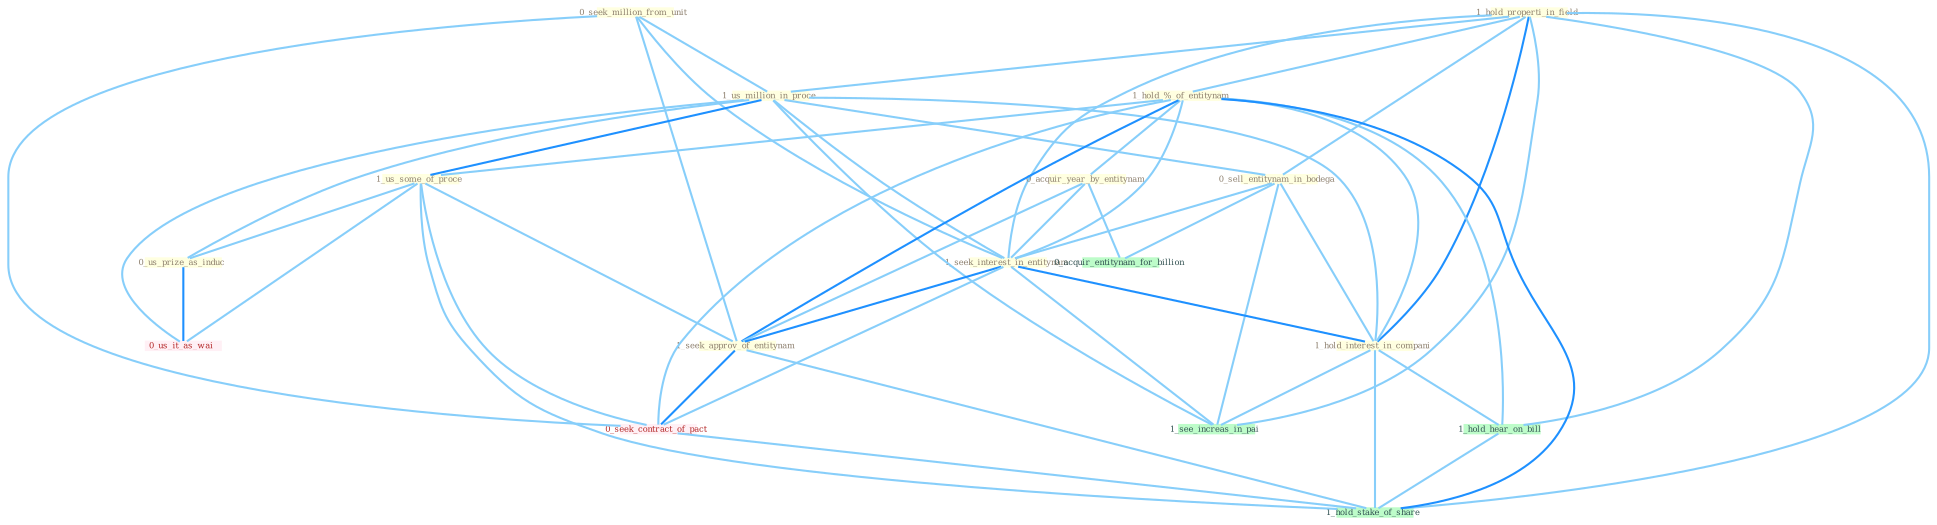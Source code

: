 Graph G{ 
    node
    [shape=polygon,style=filled,width=.5,height=.06,color="#BDFCC9",fixedsize=true,fontsize=4,
    fontcolor="#2f4f4f"];
    {node
    [color="#ffffe0", fontcolor="#8b7d6b"] "0_seek_million_from_unit " "1_hold_properti_in_field " "1_us_million_in_proce " "1_hold_%_of_entitynam " "0_acquir_year_by_entitynam " "0_sell_entitynam_in_bodega " "1_us_some_of_proce " "1_seek_interest_in_entitynam " "1_seek_approv_of_entitynam " "1_hold_interest_in_compani " "0_us_prize_as_induc "}
{node [color="#fff0f5", fontcolor="#b22222"] "0_seek_contract_of_pact " "0_us_it_as_wai "}
edge [color="#B0E2FF"];

	"0_seek_million_from_unit " -- "1_us_million_in_proce " [w="1", color="#87cefa" ];
	"0_seek_million_from_unit " -- "1_seek_interest_in_entitynam " [w="1", color="#87cefa" ];
	"0_seek_million_from_unit " -- "1_seek_approv_of_entitynam " [w="1", color="#87cefa" ];
	"0_seek_million_from_unit " -- "0_seek_contract_of_pact " [w="1", color="#87cefa" ];
	"1_hold_properti_in_field " -- "1_us_million_in_proce " [w="1", color="#87cefa" ];
	"1_hold_properti_in_field " -- "1_hold_%_of_entitynam " [w="1", color="#87cefa" ];
	"1_hold_properti_in_field " -- "0_sell_entitynam_in_bodega " [w="1", color="#87cefa" ];
	"1_hold_properti_in_field " -- "1_seek_interest_in_entitynam " [w="1", color="#87cefa" ];
	"1_hold_properti_in_field " -- "1_hold_interest_in_compani " [w="2", color="#1e90ff" , len=0.8];
	"1_hold_properti_in_field " -- "1_see_increas_in_pai " [w="1", color="#87cefa" ];
	"1_hold_properti_in_field " -- "1_hold_hear_on_bill " [w="1", color="#87cefa" ];
	"1_hold_properti_in_field " -- "1_hold_stake_of_share " [w="1", color="#87cefa" ];
	"1_us_million_in_proce " -- "0_sell_entitynam_in_bodega " [w="1", color="#87cefa" ];
	"1_us_million_in_proce " -- "1_us_some_of_proce " [w="2", color="#1e90ff" , len=0.8];
	"1_us_million_in_proce " -- "1_seek_interest_in_entitynam " [w="1", color="#87cefa" ];
	"1_us_million_in_proce " -- "1_hold_interest_in_compani " [w="1", color="#87cefa" ];
	"1_us_million_in_proce " -- "0_us_prize_as_induc " [w="1", color="#87cefa" ];
	"1_us_million_in_proce " -- "0_us_it_as_wai " [w="1", color="#87cefa" ];
	"1_us_million_in_proce " -- "1_see_increas_in_pai " [w="1", color="#87cefa" ];
	"1_hold_%_of_entitynam " -- "0_acquir_year_by_entitynam " [w="1", color="#87cefa" ];
	"1_hold_%_of_entitynam " -- "1_us_some_of_proce " [w="1", color="#87cefa" ];
	"1_hold_%_of_entitynam " -- "1_seek_interest_in_entitynam " [w="1", color="#87cefa" ];
	"1_hold_%_of_entitynam " -- "1_seek_approv_of_entitynam " [w="2", color="#1e90ff" , len=0.8];
	"1_hold_%_of_entitynam " -- "1_hold_interest_in_compani " [w="1", color="#87cefa" ];
	"1_hold_%_of_entitynam " -- "0_seek_contract_of_pact " [w="1", color="#87cefa" ];
	"1_hold_%_of_entitynam " -- "1_hold_hear_on_bill " [w="1", color="#87cefa" ];
	"1_hold_%_of_entitynam " -- "1_hold_stake_of_share " [w="2", color="#1e90ff" , len=0.8];
	"0_acquir_year_by_entitynam " -- "1_seek_interest_in_entitynam " [w="1", color="#87cefa" ];
	"0_acquir_year_by_entitynam " -- "1_seek_approv_of_entitynam " [w="1", color="#87cefa" ];
	"0_acquir_year_by_entitynam " -- "0_acquir_entitynam_for_billion " [w="1", color="#87cefa" ];
	"0_sell_entitynam_in_bodega " -- "1_seek_interest_in_entitynam " [w="1", color="#87cefa" ];
	"0_sell_entitynam_in_bodega " -- "1_hold_interest_in_compani " [w="1", color="#87cefa" ];
	"0_sell_entitynam_in_bodega " -- "0_acquir_entitynam_for_billion " [w="1", color="#87cefa" ];
	"0_sell_entitynam_in_bodega " -- "1_see_increas_in_pai " [w="1", color="#87cefa" ];
	"1_us_some_of_proce " -- "1_seek_approv_of_entitynam " [w="1", color="#87cefa" ];
	"1_us_some_of_proce " -- "0_us_prize_as_induc " [w="1", color="#87cefa" ];
	"1_us_some_of_proce " -- "0_seek_contract_of_pact " [w="1", color="#87cefa" ];
	"1_us_some_of_proce " -- "0_us_it_as_wai " [w="1", color="#87cefa" ];
	"1_us_some_of_proce " -- "1_hold_stake_of_share " [w="1", color="#87cefa" ];
	"1_seek_interest_in_entitynam " -- "1_seek_approv_of_entitynam " [w="2", color="#1e90ff" , len=0.8];
	"1_seek_interest_in_entitynam " -- "1_hold_interest_in_compani " [w="2", color="#1e90ff" , len=0.8];
	"1_seek_interest_in_entitynam " -- "0_seek_contract_of_pact " [w="1", color="#87cefa" ];
	"1_seek_interest_in_entitynam " -- "1_see_increas_in_pai " [w="1", color="#87cefa" ];
	"1_seek_approv_of_entitynam " -- "0_seek_contract_of_pact " [w="2", color="#1e90ff" , len=0.8];
	"1_seek_approv_of_entitynam " -- "1_hold_stake_of_share " [w="1", color="#87cefa" ];
	"1_hold_interest_in_compani " -- "1_see_increas_in_pai " [w="1", color="#87cefa" ];
	"1_hold_interest_in_compani " -- "1_hold_hear_on_bill " [w="1", color="#87cefa" ];
	"1_hold_interest_in_compani " -- "1_hold_stake_of_share " [w="1", color="#87cefa" ];
	"0_us_prize_as_induc " -- "0_us_it_as_wai " [w="2", color="#1e90ff" , len=0.8];
	"0_seek_contract_of_pact " -- "1_hold_stake_of_share " [w="1", color="#87cefa" ];
	"1_hold_hear_on_bill " -- "1_hold_stake_of_share " [w="1", color="#87cefa" ];
}